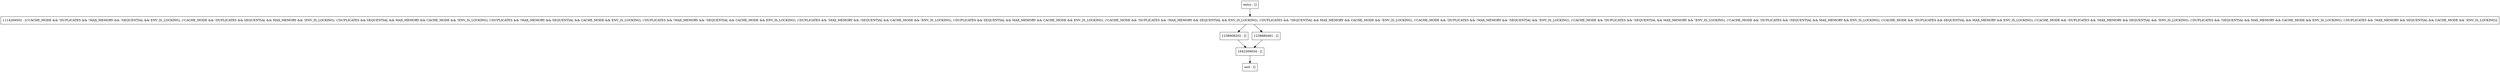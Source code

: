 digraph putNoOverwrite {
node [shape=record];
1642309034 [label="1642309034 - []"];
entry [label="entry - []"];
exit [label="exit - []"];
1238908202 [label="1238908202 - []"];
1238880481 [label="1238880481 - []"];
1114269502 [label="1114269502 - [(!CACHE_MODE && !DUPLICATES && !MAX_MEMORY && !SEQUENTIAL && ENV_IS_LOCKING), (!CACHE_MODE && !DUPLICATES && SEQUENTIAL && MAX_MEMORY && !ENV_IS_LOCKING), (!DUPLICATES && SEQUENTIAL && MAX_MEMORY && CACHE_MODE && !ENV_IS_LOCKING), (!DUPLICATES && !MAX_MEMORY && SEQUENTIAL && CACHE_MODE && ENV_IS_LOCKING), (!DUPLICATES && !MAX_MEMORY && !SEQUENTIAL && CACHE_MODE && ENV_IS_LOCKING), (!DUPLICATES && !MAX_MEMORY && !SEQUENTIAL && CACHE_MODE && !ENV_IS_LOCKING), (!DUPLICATES && SEQUENTIAL && MAX_MEMORY && CACHE_MODE && ENV_IS_LOCKING), (!CACHE_MODE && !DUPLICATES && !MAX_MEMORY && SEQUENTIAL && ENV_IS_LOCKING), (!DUPLICATES && !SEQUENTIAL && MAX_MEMORY && CACHE_MODE && !ENV_IS_LOCKING), (!CACHE_MODE && !DUPLICATES && !MAX_MEMORY && !SEQUENTIAL && !ENV_IS_LOCKING), (!CACHE_MODE && !DUPLICATES && !SEQUENTIAL && MAX_MEMORY && !ENV_IS_LOCKING), (!CACHE_MODE && !DUPLICATES && !SEQUENTIAL && MAX_MEMORY && ENV_IS_LOCKING), (!CACHE_MODE && !DUPLICATES && SEQUENTIAL && MAX_MEMORY && ENV_IS_LOCKING), (!CACHE_MODE && !DUPLICATES && !MAX_MEMORY && SEQUENTIAL && !ENV_IS_LOCKING), (!DUPLICATES && !SEQUENTIAL && MAX_MEMORY && CACHE_MODE && ENV_IS_LOCKING), (!DUPLICATES && !MAX_MEMORY && SEQUENTIAL && CACHE_MODE && !ENV_IS_LOCKING)]"];
entry;
exit;
1642309034 -> exit;
entry -> 1114269502;
1238908202 -> 1642309034;
1238880481 -> 1642309034;
1114269502 -> 1238908202;
1114269502 -> 1238880481;
}
